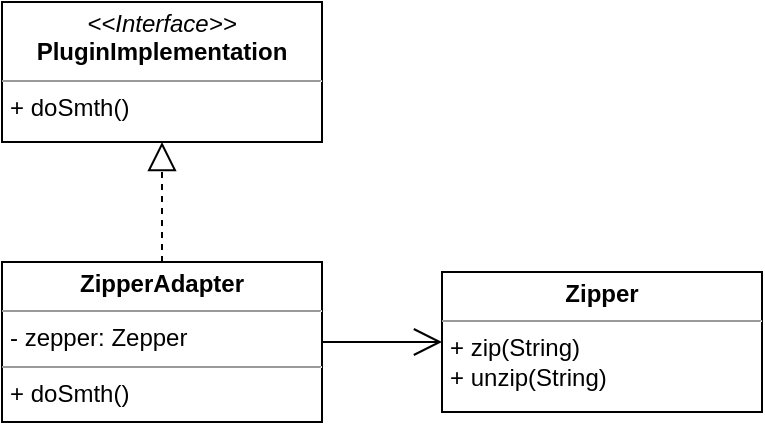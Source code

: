<mxfile version="20.8.16" type="device"><diagram name="Страница 1" id="ZoyObhLf3m5OLAj0JMQM"><mxGraphModel dx="794" dy="557" grid="1" gridSize="10" guides="1" tooltips="1" connect="1" arrows="1" fold="1" page="1" pageScale="1" pageWidth="3300" pageHeight="2339" math="0" shadow="0"><root><mxCell id="0"/><mxCell id="1" parent="0"/><mxCell id="sBqeIe5dZtBVj21lI35A-1" value="&lt;p style=&quot;margin:0px;margin-top:4px;text-align:center;&quot;&gt;&lt;i&gt;&amp;lt;&amp;lt;Interface&amp;gt;&amp;gt;&lt;/i&gt;&lt;br&gt;&lt;b&gt;PluginImplementation&lt;/b&gt;&lt;br&gt;&lt;/p&gt;&lt;hr size=&quot;1&quot;&gt;&lt;p style=&quot;margin:0px;margin-left:4px;&quot;&gt;&lt;span style=&quot;background-color: initial;&quot;&gt;+&amp;nbsp;&lt;/span&gt;doSmth()&lt;/p&gt;" style="verticalAlign=top;align=left;overflow=fill;fontSize=12;fontFamily=Helvetica;html=1;" vertex="1" parent="1"><mxGeometry x="320" y="230" width="160" height="70" as="geometry"/></mxCell><mxCell id="sBqeIe5dZtBVj21lI35A-2" value="&lt;p style=&quot;margin:0px;margin-top:4px;text-align:center;&quot;&gt;&lt;b&gt;ZipperAdapter&lt;/b&gt;&lt;/p&gt;&lt;hr size=&quot;1&quot;&gt;&lt;p style=&quot;margin:0px;margin-left:4px;&quot;&gt;- zepper: Zepper&lt;/p&gt;&lt;hr size=&quot;1&quot;&gt;&lt;p style=&quot;margin:0px;margin-left:4px;&quot;&gt;+&amp;nbsp;doSmth()&lt;br&gt;&lt;/p&gt;" style="verticalAlign=top;align=left;overflow=fill;fontSize=12;fontFamily=Helvetica;html=1;" vertex="1" parent="1"><mxGeometry x="320" y="360" width="160" height="80" as="geometry"/></mxCell><mxCell id="sBqeIe5dZtBVj21lI35A-3" value="" style="endArrow=block;dashed=1;endFill=0;endSize=12;html=1;rounded=0;exitX=0.5;exitY=0;exitDx=0;exitDy=0;entryX=0.5;entryY=1;entryDx=0;entryDy=0;" edge="1" parent="1" source="sBqeIe5dZtBVj21lI35A-2" target="sBqeIe5dZtBVj21lI35A-1"><mxGeometry width="160" relative="1" as="geometry"><mxPoint x="330" y="290" as="sourcePoint"/><mxPoint x="490" y="290" as="targetPoint"/></mxGeometry></mxCell><mxCell id="sBqeIe5dZtBVj21lI35A-4" value="&lt;p style=&quot;margin:0px;margin-top:4px;text-align:center;&quot;&gt;&lt;b&gt;Zipper&lt;/b&gt;&lt;/p&gt;&lt;hr size=&quot;1&quot;&gt;&lt;p style=&quot;margin:0px;margin-left:4px;&quot;&gt;+ zip(String)&lt;br&gt;&lt;/p&gt;&lt;p style=&quot;margin:0px;margin-left:4px;&quot;&gt;+ unzip(String)&lt;br&gt;&lt;/p&gt;" style="verticalAlign=top;align=left;overflow=fill;fontSize=12;fontFamily=Helvetica;html=1;" vertex="1" parent="1"><mxGeometry x="540" y="365" width="160" height="70" as="geometry"/></mxCell><mxCell id="sBqeIe5dZtBVj21lI35A-5" value="" style="endArrow=open;endFill=1;endSize=12;html=1;rounded=0;exitX=1;exitY=0.5;exitDx=0;exitDy=0;entryX=0;entryY=0.5;entryDx=0;entryDy=0;" edge="1" parent="1" source="sBqeIe5dZtBVj21lI35A-2" target="sBqeIe5dZtBVj21lI35A-4"><mxGeometry width="160" relative="1" as="geometry"><mxPoint x="480" y="330" as="sourcePoint"/><mxPoint x="640" y="330" as="targetPoint"/></mxGeometry></mxCell></root></mxGraphModel></diagram></mxfile>